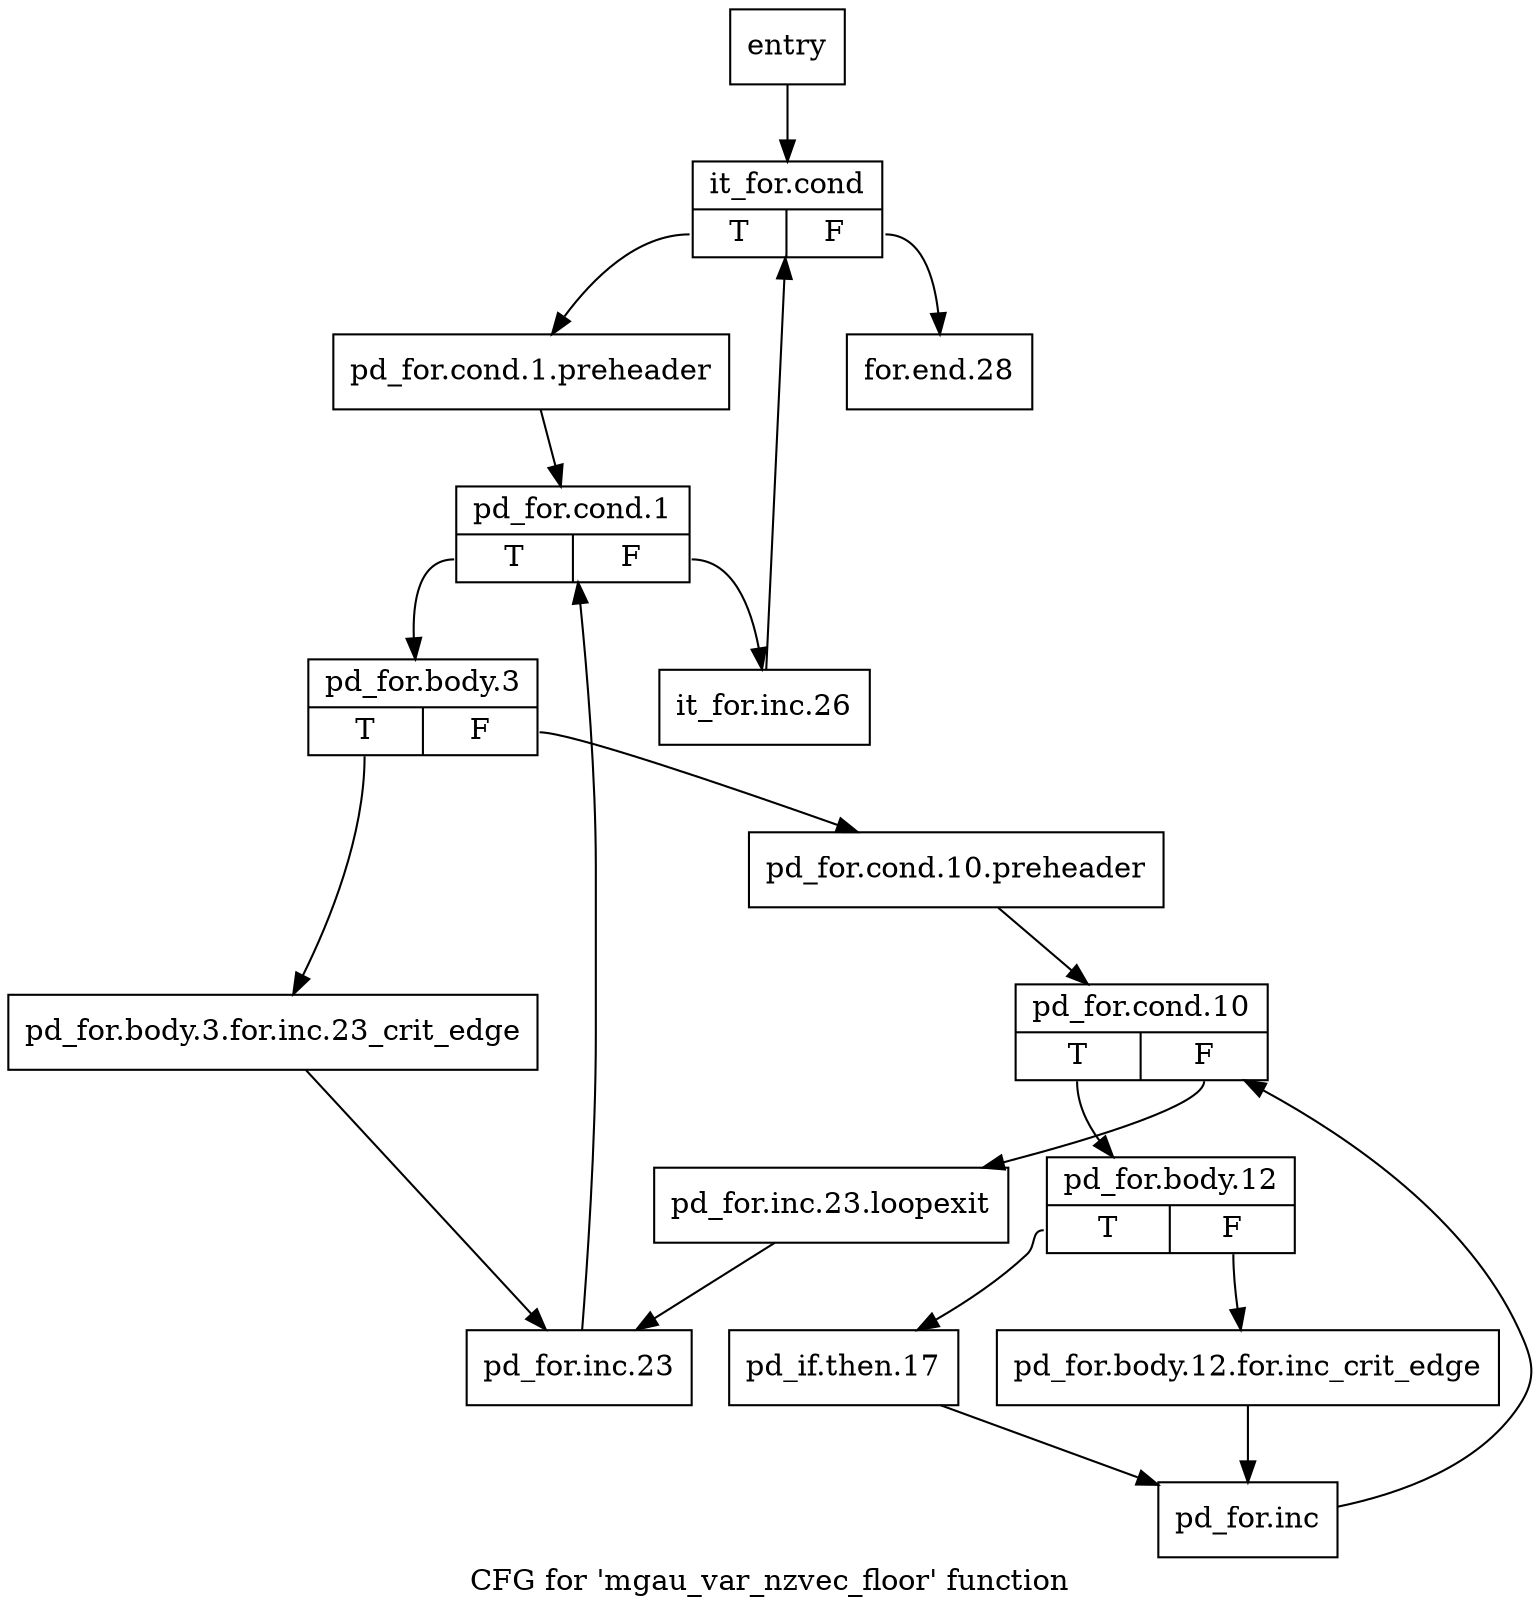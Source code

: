 digraph "CFG for 'mgau_var_nzvec_floor' function" {
	label="CFG for 'mgau_var_nzvec_floor' function";

	Node0xdb7970 [shape=record,label="{entry}"];
	Node0xdb7970 -> Node0xdb79c0;
	Node0xdb79c0 [shape=record,label="{it_for.cond|{<s0>T|<s1>F}}"];
	Node0xdb79c0:s0 -> Node0xdb7a10;
	Node0xdb79c0:s1 -> Node0xdb8670;
	Node0xdb7a10 [shape=record,label="{pd_for.cond.1.preheader}"];
	Node0xdb7a10 -> Node0xdb7a60;
	Node0xdb7a60 [shape=record,label="{pd_for.cond.1|{<s0>T|<s1>F}}"];
	Node0xdb7a60:s0 -> Node0xdb3f30;
	Node0xdb7a60:s1 -> Node0xdb8620;
	Node0xdb3f30 [shape=record,label="{pd_for.body.3|{<s0>T|<s1>F}}"];
	Node0xdb3f30:s0 -> Node0xdb8350;
	Node0xdb3f30:s1 -> Node0xdb83a0;
	Node0xdb8350 [shape=record,label="{pd_for.body.3.for.inc.23_crit_edge}"];
	Node0xdb8350 -> Node0xdb85d0;
	Node0xdb83a0 [shape=record,label="{pd_for.cond.10.preheader}"];
	Node0xdb83a0 -> Node0xdb83f0;
	Node0xdb83f0 [shape=record,label="{pd_for.cond.10|{<s0>T|<s1>F}}"];
	Node0xdb83f0:s0 -> Node0xdb8440;
	Node0xdb83f0:s1 -> Node0xdb8580;
	Node0xdb8440 [shape=record,label="{pd_for.body.12|{<s0>T|<s1>F}}"];
	Node0xdb8440:s0 -> Node0xdb84e0;
	Node0xdb8440:s1 -> Node0xdb8490;
	Node0xdb8490 [shape=record,label="{pd_for.body.12.for.inc_crit_edge}"];
	Node0xdb8490 -> Node0xdb8530;
	Node0xdb84e0 [shape=record,label="{pd_if.then.17}"];
	Node0xdb84e0 -> Node0xdb8530;
	Node0xdb8530 [shape=record,label="{pd_for.inc}"];
	Node0xdb8530 -> Node0xdb83f0;
	Node0xdb8580 [shape=record,label="{pd_for.inc.23.loopexit}"];
	Node0xdb8580 -> Node0xdb85d0;
	Node0xdb85d0 [shape=record,label="{pd_for.inc.23}"];
	Node0xdb85d0 -> Node0xdb7a60;
	Node0xdb8620 [shape=record,label="{it_for.inc.26}"];
	Node0xdb8620 -> Node0xdb79c0;
	Node0xdb8670 [shape=record,label="{for.end.28}"];
}
